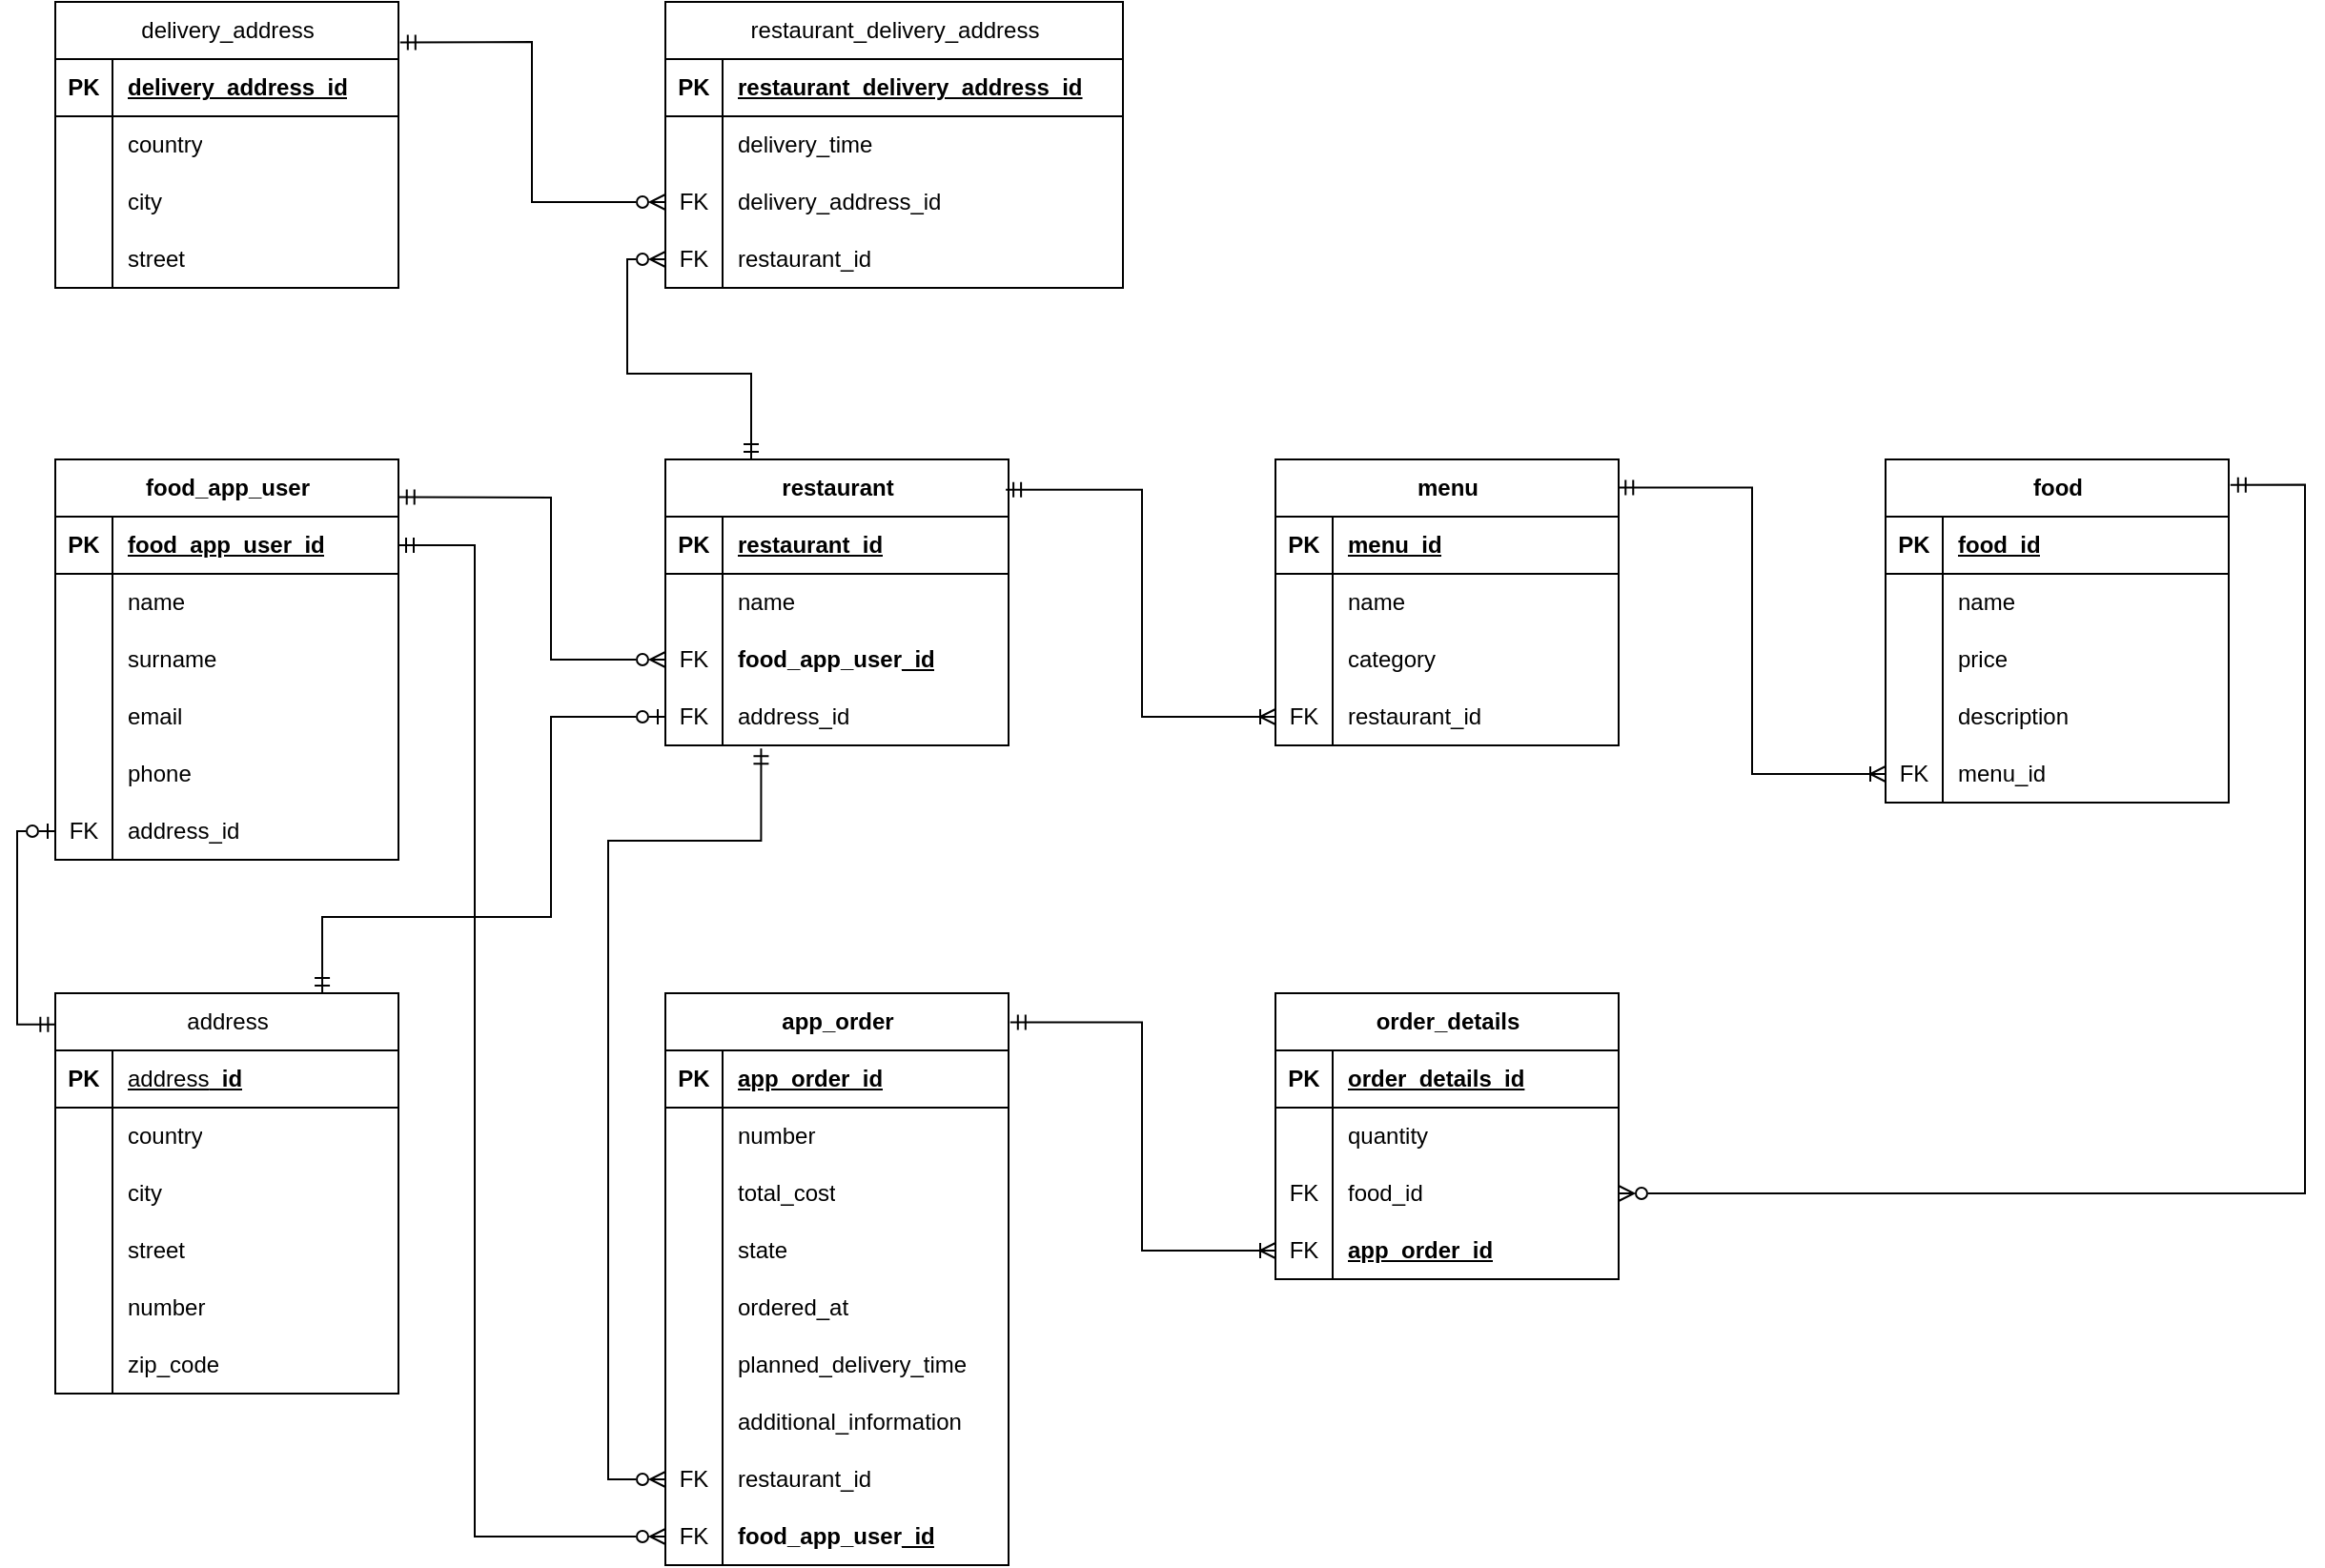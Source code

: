<mxfile version="20.5.3" type="embed"><diagram name="Strona-1" id="cUhm96u4QJWDjUV3HXAu"><mxGraphModel dx="1930" dy="1112" grid="0" gridSize="10" guides="1" tooltips="1" connect="1" arrows="1" fold="1" page="1" pageScale="1" pageWidth="827" pageHeight="1169" math="0" shadow="0"><root><mxCell id="0"/><mxCell id="1" parent="0"/><mxCell id="HDuJYAQ8AhFOivcZK8SN-19" value="food_app_user" style="shape=table;startSize=30;container=1;collapsible=1;childLayout=tableLayout;fixedRows=1;rowLines=0;fontStyle=1;align=center;resizeLast=1;html=1;" parent="1" vertex="1"><mxGeometry y="440" width="180" height="210" as="geometry"/></mxCell><mxCell id="HDuJYAQ8AhFOivcZK8SN-20" value="" style="shape=tableRow;horizontal=0;startSize=0;swimlaneHead=0;swimlaneBody=0;fillColor=none;collapsible=0;dropTarget=0;points=[[0,0.5],[1,0.5]];portConstraint=eastwest;top=0;left=0;right=0;bottom=1;" parent="HDuJYAQ8AhFOivcZK8SN-19" vertex="1"><mxGeometry y="30" width="180" height="30" as="geometry"/></mxCell><mxCell id="HDuJYAQ8AhFOivcZK8SN-21" value="PK" style="shape=partialRectangle;connectable=0;fillColor=none;top=0;left=0;bottom=0;right=0;fontStyle=1;overflow=hidden;whiteSpace=wrap;html=1;" parent="HDuJYAQ8AhFOivcZK8SN-20" vertex="1"><mxGeometry width="30" height="30" as="geometry"><mxRectangle width="30" height="30" as="alternateBounds"/></mxGeometry></mxCell><mxCell id="HDuJYAQ8AhFOivcZK8SN-22" value="&lt;span style=&quot;text-align: center;&quot;&gt;food_app_user&lt;/span&gt;_id" style="shape=partialRectangle;connectable=0;fillColor=none;top=0;left=0;bottom=0;right=0;align=left;spacingLeft=6;fontStyle=5;overflow=hidden;whiteSpace=wrap;html=1;" parent="HDuJYAQ8AhFOivcZK8SN-20" vertex="1"><mxGeometry x="30" width="150" height="30" as="geometry"><mxRectangle width="150" height="30" as="alternateBounds"/></mxGeometry></mxCell><mxCell id="HDuJYAQ8AhFOivcZK8SN-23" value="" style="shape=tableRow;horizontal=0;startSize=0;swimlaneHead=0;swimlaneBody=0;fillColor=none;collapsible=0;dropTarget=0;points=[[0,0.5],[1,0.5]];portConstraint=eastwest;top=0;left=0;right=0;bottom=0;" parent="HDuJYAQ8AhFOivcZK8SN-19" vertex="1"><mxGeometry y="60" width="180" height="30" as="geometry"/></mxCell><mxCell id="HDuJYAQ8AhFOivcZK8SN-24" value="" style="shape=partialRectangle;connectable=0;fillColor=none;top=0;left=0;bottom=0;right=0;editable=1;overflow=hidden;whiteSpace=wrap;html=1;" parent="HDuJYAQ8AhFOivcZK8SN-23" vertex="1"><mxGeometry width="30" height="30" as="geometry"><mxRectangle width="30" height="30" as="alternateBounds"/></mxGeometry></mxCell><mxCell id="HDuJYAQ8AhFOivcZK8SN-25" value="name" style="shape=partialRectangle;connectable=0;fillColor=none;top=0;left=0;bottom=0;right=0;align=left;spacingLeft=6;overflow=hidden;whiteSpace=wrap;html=1;" parent="HDuJYAQ8AhFOivcZK8SN-23" vertex="1"><mxGeometry x="30" width="150" height="30" as="geometry"><mxRectangle width="150" height="30" as="alternateBounds"/></mxGeometry></mxCell><mxCell id="HDuJYAQ8AhFOivcZK8SN-26" value="" style="shape=tableRow;horizontal=0;startSize=0;swimlaneHead=0;swimlaneBody=0;fillColor=none;collapsible=0;dropTarget=0;points=[[0,0.5],[1,0.5]];portConstraint=eastwest;top=0;left=0;right=0;bottom=0;" parent="HDuJYAQ8AhFOivcZK8SN-19" vertex="1"><mxGeometry y="90" width="180" height="30" as="geometry"/></mxCell><mxCell id="HDuJYAQ8AhFOivcZK8SN-27" value="" style="shape=partialRectangle;connectable=0;fillColor=none;top=0;left=0;bottom=0;right=0;editable=1;overflow=hidden;whiteSpace=wrap;html=1;" parent="HDuJYAQ8AhFOivcZK8SN-26" vertex="1"><mxGeometry width="30" height="30" as="geometry"><mxRectangle width="30" height="30" as="alternateBounds"/></mxGeometry></mxCell><mxCell id="HDuJYAQ8AhFOivcZK8SN-28" value="surname" style="shape=partialRectangle;connectable=0;fillColor=none;top=0;left=0;bottom=0;right=0;align=left;spacingLeft=6;overflow=hidden;whiteSpace=wrap;html=1;" parent="HDuJYAQ8AhFOivcZK8SN-26" vertex="1"><mxGeometry x="30" width="150" height="30" as="geometry"><mxRectangle width="150" height="30" as="alternateBounds"/></mxGeometry></mxCell><mxCell id="HDuJYAQ8AhFOivcZK8SN-29" value="" style="shape=tableRow;horizontal=0;startSize=0;swimlaneHead=0;swimlaneBody=0;fillColor=none;collapsible=0;dropTarget=0;points=[[0,0.5],[1,0.5]];portConstraint=eastwest;top=0;left=0;right=0;bottom=0;" parent="HDuJYAQ8AhFOivcZK8SN-19" vertex="1"><mxGeometry y="120" width="180" height="30" as="geometry"/></mxCell><mxCell id="HDuJYAQ8AhFOivcZK8SN-30" value="" style="shape=partialRectangle;connectable=0;fillColor=none;top=0;left=0;bottom=0;right=0;editable=1;overflow=hidden;whiteSpace=wrap;html=1;" parent="HDuJYAQ8AhFOivcZK8SN-29" vertex="1"><mxGeometry width="30" height="30" as="geometry"><mxRectangle width="30" height="30" as="alternateBounds"/></mxGeometry></mxCell><mxCell id="HDuJYAQ8AhFOivcZK8SN-31" value="email" style="shape=partialRectangle;connectable=0;fillColor=none;top=0;left=0;bottom=0;right=0;align=left;spacingLeft=6;overflow=hidden;whiteSpace=wrap;html=1;" parent="HDuJYAQ8AhFOivcZK8SN-29" vertex="1"><mxGeometry x="30" width="150" height="30" as="geometry"><mxRectangle width="150" height="30" as="alternateBounds"/></mxGeometry></mxCell><mxCell id="HDuJYAQ8AhFOivcZK8SN-34" value="" style="shape=tableRow;horizontal=0;startSize=0;swimlaneHead=0;swimlaneBody=0;fillColor=none;collapsible=0;dropTarget=0;points=[[0,0.5],[1,0.5]];portConstraint=eastwest;top=0;left=0;right=0;bottom=0;" parent="HDuJYAQ8AhFOivcZK8SN-19" vertex="1"><mxGeometry y="150" width="180" height="30" as="geometry"/></mxCell><mxCell id="HDuJYAQ8AhFOivcZK8SN-35" value="" style="shape=partialRectangle;connectable=0;fillColor=none;top=0;left=0;bottom=0;right=0;editable=1;overflow=hidden;whiteSpace=wrap;html=1;" parent="HDuJYAQ8AhFOivcZK8SN-34" vertex="1"><mxGeometry width="30" height="30" as="geometry"><mxRectangle width="30" height="30" as="alternateBounds"/></mxGeometry></mxCell><mxCell id="HDuJYAQ8AhFOivcZK8SN-36" value="phone" style="shape=partialRectangle;connectable=0;fillColor=none;top=0;left=0;bottom=0;right=0;align=left;spacingLeft=6;overflow=hidden;whiteSpace=wrap;html=1;" parent="HDuJYAQ8AhFOivcZK8SN-34" vertex="1"><mxGeometry x="30" width="150" height="30" as="geometry"><mxRectangle width="150" height="30" as="alternateBounds"/></mxGeometry></mxCell><mxCell id="18" value="" style="shape=tableRow;horizontal=0;startSize=0;swimlaneHead=0;swimlaneBody=0;fillColor=none;collapsible=0;dropTarget=0;points=[[0,0.5],[1,0.5]];portConstraint=eastwest;top=0;left=0;right=0;bottom=0;" parent="HDuJYAQ8AhFOivcZK8SN-19" vertex="1"><mxGeometry y="180" width="180" height="30" as="geometry"/></mxCell><mxCell id="19" value="FK" style="shape=partialRectangle;connectable=0;fillColor=none;top=0;left=0;bottom=0;right=0;editable=1;overflow=hidden;whiteSpace=wrap;html=1;" parent="18" vertex="1"><mxGeometry width="30" height="30" as="geometry"><mxRectangle width="30" height="30" as="alternateBounds"/></mxGeometry></mxCell><mxCell id="20" value="address_id" style="shape=partialRectangle;connectable=0;fillColor=none;top=0;left=0;bottom=0;right=0;align=left;spacingLeft=6;overflow=hidden;whiteSpace=wrap;html=1;" parent="18" vertex="1"><mxGeometry x="30" width="150" height="30" as="geometry"><mxRectangle width="150" height="30" as="alternateBounds"/></mxGeometry></mxCell><mxCell id="HDuJYAQ8AhFOivcZK8SN-40" value="restaurant" style="shape=table;startSize=30;container=1;collapsible=1;childLayout=tableLayout;fixedRows=1;rowLines=0;fontStyle=1;align=center;resizeLast=1;html=1;" parent="1" vertex="1"><mxGeometry x="320" y="440" width="180" height="150" as="geometry"/></mxCell><mxCell id="HDuJYAQ8AhFOivcZK8SN-41" value="" style="shape=tableRow;horizontal=0;startSize=0;swimlaneHead=0;swimlaneBody=0;fillColor=none;collapsible=0;dropTarget=0;points=[[0,0.5],[1,0.5]];portConstraint=eastwest;top=0;left=0;right=0;bottom=1;" parent="HDuJYAQ8AhFOivcZK8SN-40" vertex="1"><mxGeometry y="30" width="180" height="30" as="geometry"/></mxCell><mxCell id="HDuJYAQ8AhFOivcZK8SN-42" value="PK" style="shape=partialRectangle;connectable=0;fillColor=none;top=0;left=0;bottom=0;right=0;fontStyle=1;overflow=hidden;whiteSpace=wrap;html=1;" parent="HDuJYAQ8AhFOivcZK8SN-41" vertex="1"><mxGeometry width="30" height="30" as="geometry"><mxRectangle width="30" height="30" as="alternateBounds"/></mxGeometry></mxCell><mxCell id="HDuJYAQ8AhFOivcZK8SN-43" value="restaurant_id" style="shape=partialRectangle;connectable=0;fillColor=none;top=0;left=0;bottom=0;right=0;align=left;spacingLeft=6;fontStyle=5;overflow=hidden;whiteSpace=wrap;html=1;" parent="HDuJYAQ8AhFOivcZK8SN-41" vertex="1"><mxGeometry x="30" width="150" height="30" as="geometry"><mxRectangle width="150" height="30" as="alternateBounds"/></mxGeometry></mxCell><mxCell id="HDuJYAQ8AhFOivcZK8SN-44" value="" style="shape=tableRow;horizontal=0;startSize=0;swimlaneHead=0;swimlaneBody=0;fillColor=none;collapsible=0;dropTarget=0;points=[[0,0.5],[1,0.5]];portConstraint=eastwest;top=0;left=0;right=0;bottom=0;" parent="HDuJYAQ8AhFOivcZK8SN-40" vertex="1"><mxGeometry y="60" width="180" height="30" as="geometry"/></mxCell><mxCell id="HDuJYAQ8AhFOivcZK8SN-45" value="" style="shape=partialRectangle;connectable=0;fillColor=none;top=0;left=0;bottom=0;right=0;editable=1;overflow=hidden;whiteSpace=wrap;html=1;" parent="HDuJYAQ8AhFOivcZK8SN-44" vertex="1"><mxGeometry width="30" height="30" as="geometry"><mxRectangle width="30" height="30" as="alternateBounds"/></mxGeometry></mxCell><mxCell id="HDuJYAQ8AhFOivcZK8SN-46" value="name" style="shape=partialRectangle;connectable=0;fillColor=none;top=0;left=0;bottom=0;right=0;align=left;spacingLeft=6;overflow=hidden;whiteSpace=wrap;html=1;" parent="HDuJYAQ8AhFOivcZK8SN-44" vertex="1"><mxGeometry x="30" width="150" height="30" as="geometry"><mxRectangle width="150" height="30" as="alternateBounds"/></mxGeometry></mxCell><mxCell id="HDuJYAQ8AhFOivcZK8SN-50" value="" style="shape=tableRow;horizontal=0;startSize=0;swimlaneHead=0;swimlaneBody=0;fillColor=none;collapsible=0;dropTarget=0;points=[[0,0.5],[1,0.5]];portConstraint=eastwest;top=0;left=0;right=0;bottom=0;" parent="HDuJYAQ8AhFOivcZK8SN-40" vertex="1"><mxGeometry y="90" width="180" height="30" as="geometry"/></mxCell><mxCell id="HDuJYAQ8AhFOivcZK8SN-51" value="FK" style="shape=partialRectangle;connectable=0;fillColor=none;top=0;left=0;bottom=0;right=0;editable=1;overflow=hidden;whiteSpace=wrap;html=1;" parent="HDuJYAQ8AhFOivcZK8SN-50" vertex="1"><mxGeometry width="30" height="30" as="geometry"><mxRectangle width="30" height="30" as="alternateBounds"/></mxGeometry></mxCell><mxCell id="HDuJYAQ8AhFOivcZK8SN-52" value="&lt;span style=&quot;font-weight: 700; text-align: center;&quot;&gt;food_app_user&lt;/span&gt;&lt;span style=&quot;font-weight: 700; text-decoration-line: underline;&quot;&gt;_id&lt;/span&gt;" style="shape=partialRectangle;connectable=0;fillColor=none;top=0;left=0;bottom=0;right=0;align=left;spacingLeft=6;overflow=hidden;whiteSpace=wrap;html=1;" parent="HDuJYAQ8AhFOivcZK8SN-50" vertex="1"><mxGeometry x="30" width="150" height="30" as="geometry"><mxRectangle width="150" height="30" as="alternateBounds"/></mxGeometry></mxCell><mxCell id="HDuJYAQ8AhFOivcZK8SN-47" value="" style="shape=tableRow;horizontal=0;startSize=0;swimlaneHead=0;swimlaneBody=0;fillColor=none;collapsible=0;dropTarget=0;points=[[0,0.5],[1,0.5]];portConstraint=eastwest;top=0;left=0;right=0;bottom=0;" parent="HDuJYAQ8AhFOivcZK8SN-40" vertex="1"><mxGeometry y="120" width="180" height="30" as="geometry"/></mxCell><mxCell id="HDuJYAQ8AhFOivcZK8SN-48" value="FK" style="shape=partialRectangle;connectable=0;fillColor=none;top=0;left=0;bottom=0;right=0;editable=1;overflow=hidden;whiteSpace=wrap;html=1;" parent="HDuJYAQ8AhFOivcZK8SN-47" vertex="1"><mxGeometry width="30" height="30" as="geometry"><mxRectangle width="30" height="30" as="alternateBounds"/></mxGeometry></mxCell><mxCell id="HDuJYAQ8AhFOivcZK8SN-49" value="address_id" style="shape=partialRectangle;connectable=0;fillColor=none;top=0;left=0;bottom=0;right=0;align=left;spacingLeft=6;overflow=hidden;whiteSpace=wrap;html=1;" parent="HDuJYAQ8AhFOivcZK8SN-47" vertex="1"><mxGeometry x="30" width="150" height="30" as="geometry"><mxRectangle width="150" height="30" as="alternateBounds"/></mxGeometry></mxCell><mxCell id="HDuJYAQ8AhFOivcZK8SN-59" value="menu" style="shape=table;startSize=30;container=1;collapsible=1;childLayout=tableLayout;fixedRows=1;rowLines=0;fontStyle=1;align=center;resizeLast=1;html=1;" parent="1" vertex="1"><mxGeometry x="640" y="440" width="180" height="150" as="geometry"/></mxCell><mxCell id="HDuJYAQ8AhFOivcZK8SN-60" value="" style="shape=tableRow;horizontal=0;startSize=0;swimlaneHead=0;swimlaneBody=0;fillColor=none;collapsible=0;dropTarget=0;points=[[0,0.5],[1,0.5]];portConstraint=eastwest;top=0;left=0;right=0;bottom=1;" parent="HDuJYAQ8AhFOivcZK8SN-59" vertex="1"><mxGeometry y="30" width="180" height="30" as="geometry"/></mxCell><mxCell id="HDuJYAQ8AhFOivcZK8SN-61" value="PK" style="shape=partialRectangle;connectable=0;fillColor=none;top=0;left=0;bottom=0;right=0;fontStyle=1;overflow=hidden;whiteSpace=wrap;html=1;" parent="HDuJYAQ8AhFOivcZK8SN-60" vertex="1"><mxGeometry width="30" height="30" as="geometry"><mxRectangle width="30" height="30" as="alternateBounds"/></mxGeometry></mxCell><mxCell id="HDuJYAQ8AhFOivcZK8SN-62" value="menu_id" style="shape=partialRectangle;connectable=0;fillColor=none;top=0;left=0;bottom=0;right=0;align=left;spacingLeft=6;fontStyle=5;overflow=hidden;whiteSpace=wrap;html=1;" parent="HDuJYAQ8AhFOivcZK8SN-60" vertex="1"><mxGeometry x="30" width="150" height="30" as="geometry"><mxRectangle width="150" height="30" as="alternateBounds"/></mxGeometry></mxCell><mxCell id="HDuJYAQ8AhFOivcZK8SN-63" value="" style="shape=tableRow;horizontal=0;startSize=0;swimlaneHead=0;swimlaneBody=0;fillColor=none;collapsible=0;dropTarget=0;points=[[0,0.5],[1,0.5]];portConstraint=eastwest;top=0;left=0;right=0;bottom=0;" parent="HDuJYAQ8AhFOivcZK8SN-59" vertex="1"><mxGeometry y="60" width="180" height="30" as="geometry"/></mxCell><mxCell id="HDuJYAQ8AhFOivcZK8SN-64" value="" style="shape=partialRectangle;connectable=0;fillColor=none;top=0;left=0;bottom=0;right=0;editable=1;overflow=hidden;whiteSpace=wrap;html=1;" parent="HDuJYAQ8AhFOivcZK8SN-63" vertex="1"><mxGeometry width="30" height="30" as="geometry"><mxRectangle width="30" height="30" as="alternateBounds"/></mxGeometry></mxCell><mxCell id="HDuJYAQ8AhFOivcZK8SN-65" value="name" style="shape=partialRectangle;connectable=0;fillColor=none;top=0;left=0;bottom=0;right=0;align=left;spacingLeft=6;overflow=hidden;whiteSpace=wrap;html=1;" parent="HDuJYAQ8AhFOivcZK8SN-63" vertex="1"><mxGeometry x="30" width="150" height="30" as="geometry"><mxRectangle width="150" height="30" as="alternateBounds"/></mxGeometry></mxCell><mxCell id="HDuJYAQ8AhFOivcZK8SN-101" value="" style="shape=tableRow;horizontal=0;startSize=0;swimlaneHead=0;swimlaneBody=0;fillColor=none;collapsible=0;dropTarget=0;points=[[0,0.5],[1,0.5]];portConstraint=eastwest;top=0;left=0;right=0;bottom=0;" parent="HDuJYAQ8AhFOivcZK8SN-59" vertex="1"><mxGeometry y="90" width="180" height="30" as="geometry"/></mxCell><mxCell id="HDuJYAQ8AhFOivcZK8SN-102" value="" style="shape=partialRectangle;connectable=0;fillColor=none;top=0;left=0;bottom=0;right=0;editable=1;overflow=hidden;whiteSpace=wrap;html=1;" parent="HDuJYAQ8AhFOivcZK8SN-101" vertex="1"><mxGeometry width="30" height="30" as="geometry"><mxRectangle width="30" height="30" as="alternateBounds"/></mxGeometry></mxCell><mxCell id="HDuJYAQ8AhFOivcZK8SN-103" value="category" style="shape=partialRectangle;connectable=0;fillColor=none;top=0;left=0;bottom=0;right=0;align=left;spacingLeft=6;overflow=hidden;whiteSpace=wrap;html=1;" parent="HDuJYAQ8AhFOivcZK8SN-101" vertex="1"><mxGeometry x="30" width="150" height="30" as="geometry"><mxRectangle width="150" height="30" as="alternateBounds"/></mxGeometry></mxCell><mxCell id="HDuJYAQ8AhFOivcZK8SN-69" value="" style="shape=tableRow;horizontal=0;startSize=0;swimlaneHead=0;swimlaneBody=0;fillColor=none;collapsible=0;dropTarget=0;points=[[0,0.5],[1,0.5]];portConstraint=eastwest;top=0;left=0;right=0;bottom=0;" parent="HDuJYAQ8AhFOivcZK8SN-59" vertex="1"><mxGeometry y="120" width="180" height="30" as="geometry"/></mxCell><mxCell id="HDuJYAQ8AhFOivcZK8SN-70" value="FK" style="shape=partialRectangle;connectable=0;fillColor=none;top=0;left=0;bottom=0;right=0;editable=1;overflow=hidden;whiteSpace=wrap;html=1;" parent="HDuJYAQ8AhFOivcZK8SN-69" vertex="1"><mxGeometry width="30" height="30" as="geometry"><mxRectangle width="30" height="30" as="alternateBounds"/></mxGeometry></mxCell><mxCell id="HDuJYAQ8AhFOivcZK8SN-71" value="restaurant_id" style="shape=partialRectangle;connectable=0;fillColor=none;top=0;left=0;bottom=0;right=0;align=left;spacingLeft=6;overflow=hidden;whiteSpace=wrap;html=1;" parent="HDuJYAQ8AhFOivcZK8SN-69" vertex="1"><mxGeometry x="30" width="150" height="30" as="geometry"><mxRectangle width="150" height="30" as="alternateBounds"/></mxGeometry></mxCell><mxCell id="HDuJYAQ8AhFOivcZK8SN-75" value="food" style="shape=table;startSize=30;container=1;collapsible=1;childLayout=tableLayout;fixedRows=1;rowLines=0;fontStyle=1;align=center;resizeLast=1;html=1;" parent="1" vertex="1"><mxGeometry x="960" y="440" width="180" height="180" as="geometry"><mxRectangle x="960" y="440" width="70" height="30" as="alternateBounds"/></mxGeometry></mxCell><mxCell id="HDuJYAQ8AhFOivcZK8SN-76" value="" style="shape=tableRow;horizontal=0;startSize=0;swimlaneHead=0;swimlaneBody=0;fillColor=none;collapsible=0;dropTarget=0;points=[[0,0.5],[1,0.5]];portConstraint=eastwest;top=0;left=0;right=0;bottom=1;" parent="HDuJYAQ8AhFOivcZK8SN-75" vertex="1"><mxGeometry y="30" width="180" height="30" as="geometry"/></mxCell><mxCell id="HDuJYAQ8AhFOivcZK8SN-77" value="PK" style="shape=partialRectangle;connectable=0;fillColor=none;top=0;left=0;bottom=0;right=0;fontStyle=1;overflow=hidden;whiteSpace=wrap;html=1;" parent="HDuJYAQ8AhFOivcZK8SN-76" vertex="1"><mxGeometry width="30" height="30" as="geometry"><mxRectangle width="30" height="30" as="alternateBounds"/></mxGeometry></mxCell><mxCell id="HDuJYAQ8AhFOivcZK8SN-78" value="food_id" style="shape=partialRectangle;connectable=0;fillColor=none;top=0;left=0;bottom=0;right=0;align=left;spacingLeft=6;fontStyle=5;overflow=hidden;whiteSpace=wrap;html=1;" parent="HDuJYAQ8AhFOivcZK8SN-76" vertex="1"><mxGeometry x="30" width="150" height="30" as="geometry"><mxRectangle width="150" height="30" as="alternateBounds"/></mxGeometry></mxCell><mxCell id="HDuJYAQ8AhFOivcZK8SN-79" value="" style="shape=tableRow;horizontal=0;startSize=0;swimlaneHead=0;swimlaneBody=0;fillColor=none;collapsible=0;dropTarget=0;points=[[0,0.5],[1,0.5]];portConstraint=eastwest;top=0;left=0;right=0;bottom=0;" parent="HDuJYAQ8AhFOivcZK8SN-75" vertex="1"><mxGeometry y="60" width="180" height="30" as="geometry"/></mxCell><mxCell id="HDuJYAQ8AhFOivcZK8SN-80" value="" style="shape=partialRectangle;connectable=0;fillColor=none;top=0;left=0;bottom=0;right=0;editable=1;overflow=hidden;whiteSpace=wrap;html=1;" parent="HDuJYAQ8AhFOivcZK8SN-79" vertex="1"><mxGeometry width="30" height="30" as="geometry"><mxRectangle width="30" height="30" as="alternateBounds"/></mxGeometry></mxCell><mxCell id="HDuJYAQ8AhFOivcZK8SN-81" value="name" style="shape=partialRectangle;connectable=0;fillColor=none;top=0;left=0;bottom=0;right=0;align=left;spacingLeft=6;overflow=hidden;whiteSpace=wrap;html=1;" parent="HDuJYAQ8AhFOivcZK8SN-79" vertex="1"><mxGeometry x="30" width="150" height="30" as="geometry"><mxRectangle width="150" height="30" as="alternateBounds"/></mxGeometry></mxCell><mxCell id="HDuJYAQ8AhFOivcZK8SN-82" value="" style="shape=tableRow;horizontal=0;startSize=0;swimlaneHead=0;swimlaneBody=0;fillColor=none;collapsible=0;dropTarget=0;points=[[0,0.5],[1,0.5]];portConstraint=eastwest;top=0;left=0;right=0;bottom=0;" parent="HDuJYAQ8AhFOivcZK8SN-75" vertex="1"><mxGeometry y="90" width="180" height="30" as="geometry"/></mxCell><mxCell id="HDuJYAQ8AhFOivcZK8SN-83" value="" style="shape=partialRectangle;connectable=0;fillColor=none;top=0;left=0;bottom=0;right=0;editable=1;overflow=hidden;whiteSpace=wrap;html=1;" parent="HDuJYAQ8AhFOivcZK8SN-82" vertex="1"><mxGeometry width="30" height="30" as="geometry"><mxRectangle width="30" height="30" as="alternateBounds"/></mxGeometry></mxCell><mxCell id="HDuJYAQ8AhFOivcZK8SN-84" value="price" style="shape=partialRectangle;connectable=0;fillColor=none;top=0;left=0;bottom=0;right=0;align=left;spacingLeft=6;overflow=hidden;whiteSpace=wrap;html=1;" parent="HDuJYAQ8AhFOivcZK8SN-82" vertex="1"><mxGeometry x="30" width="150" height="30" as="geometry"><mxRectangle width="150" height="30" as="alternateBounds"/></mxGeometry></mxCell><mxCell id="HDuJYAQ8AhFOivcZK8SN-104" value="" style="shape=tableRow;horizontal=0;startSize=0;swimlaneHead=0;swimlaneBody=0;fillColor=none;collapsible=0;dropTarget=0;points=[[0,0.5],[1,0.5]];portConstraint=eastwest;top=0;left=0;right=0;bottom=0;" parent="HDuJYAQ8AhFOivcZK8SN-75" vertex="1"><mxGeometry y="120" width="180" height="30" as="geometry"/></mxCell><mxCell id="HDuJYAQ8AhFOivcZK8SN-105" value="" style="shape=partialRectangle;connectable=0;fillColor=none;top=0;left=0;bottom=0;right=0;editable=1;overflow=hidden;whiteSpace=wrap;html=1;" parent="HDuJYAQ8AhFOivcZK8SN-104" vertex="1"><mxGeometry width="30" height="30" as="geometry"><mxRectangle width="30" height="30" as="alternateBounds"/></mxGeometry></mxCell><mxCell id="HDuJYAQ8AhFOivcZK8SN-106" value="description" style="shape=partialRectangle;connectable=0;fillColor=none;top=0;left=0;bottom=0;right=0;align=left;spacingLeft=6;overflow=hidden;whiteSpace=wrap;html=1;" parent="HDuJYAQ8AhFOivcZK8SN-104" vertex="1"><mxGeometry x="30" width="150" height="30" as="geometry"><mxRectangle width="150" height="30" as="alternateBounds"/></mxGeometry></mxCell><mxCell id="HDuJYAQ8AhFOivcZK8SN-85" value="" style="shape=tableRow;horizontal=0;startSize=0;swimlaneHead=0;swimlaneBody=0;fillColor=none;collapsible=0;dropTarget=0;points=[[0,0.5],[1,0.5]];portConstraint=eastwest;top=0;left=0;right=0;bottom=0;" parent="HDuJYAQ8AhFOivcZK8SN-75" vertex="1"><mxGeometry y="150" width="180" height="30" as="geometry"/></mxCell><mxCell id="HDuJYAQ8AhFOivcZK8SN-86" value="FK" style="shape=partialRectangle;connectable=0;fillColor=none;top=0;left=0;bottom=0;right=0;editable=1;overflow=hidden;whiteSpace=wrap;html=1;" parent="HDuJYAQ8AhFOivcZK8SN-85" vertex="1"><mxGeometry width="30" height="30" as="geometry"><mxRectangle width="30" height="30" as="alternateBounds"/></mxGeometry></mxCell><mxCell id="HDuJYAQ8AhFOivcZK8SN-87" value="menu_id" style="shape=partialRectangle;connectable=0;fillColor=none;top=0;left=0;bottom=0;right=0;align=left;spacingLeft=6;overflow=hidden;whiteSpace=wrap;html=1;" parent="HDuJYAQ8AhFOivcZK8SN-85" vertex="1"><mxGeometry x="30" width="150" height="30" as="geometry"><mxRectangle width="150" height="30" as="alternateBounds"/></mxGeometry></mxCell><mxCell id="2" value="&lt;span style=&quot;font-weight: 400; text-align: left;&quot;&gt;address&lt;/span&gt;" style="shape=table;startSize=30;container=1;collapsible=1;childLayout=tableLayout;fixedRows=1;rowLines=0;fontStyle=1;align=center;resizeLast=1;html=1;" parent="1" vertex="1"><mxGeometry y="720" width="180" height="210" as="geometry"/></mxCell><mxCell id="3" value="" style="shape=tableRow;horizontal=0;startSize=0;swimlaneHead=0;swimlaneBody=0;fillColor=none;collapsible=0;dropTarget=0;points=[[0,0.5],[1,0.5]];portConstraint=eastwest;top=0;left=0;right=0;bottom=1;" parent="2" vertex="1"><mxGeometry y="30" width="180" height="30" as="geometry"/></mxCell><mxCell id="4" value="PK" style="shape=partialRectangle;connectable=0;fillColor=none;top=0;left=0;bottom=0;right=0;fontStyle=1;overflow=hidden;whiteSpace=wrap;html=1;" parent="3" vertex="1"><mxGeometry width="30" height="30" as="geometry"><mxRectangle width="30" height="30" as="alternateBounds"/></mxGeometry></mxCell><mxCell id="5" value="&lt;span style=&quot;font-weight: 400;&quot;&gt;address&lt;/span&gt;_id" style="shape=partialRectangle;connectable=0;fillColor=none;top=0;left=0;bottom=0;right=0;align=left;spacingLeft=6;fontStyle=5;overflow=hidden;whiteSpace=wrap;html=1;" parent="3" vertex="1"><mxGeometry x="30" width="150" height="30" as="geometry"><mxRectangle width="150" height="30" as="alternateBounds"/></mxGeometry></mxCell><mxCell id="6" value="" style="shape=tableRow;horizontal=0;startSize=0;swimlaneHead=0;swimlaneBody=0;fillColor=none;collapsible=0;dropTarget=0;points=[[0,0.5],[1,0.5]];portConstraint=eastwest;top=0;left=0;right=0;bottom=0;" parent="2" vertex="1"><mxGeometry y="60" width="180" height="30" as="geometry"/></mxCell><mxCell id="7" value="" style="shape=partialRectangle;connectable=0;fillColor=none;top=0;left=0;bottom=0;right=0;editable=1;overflow=hidden;whiteSpace=wrap;html=1;" parent="6" vertex="1"><mxGeometry width="30" height="30" as="geometry"><mxRectangle width="30" height="30" as="alternateBounds"/></mxGeometry></mxCell><mxCell id="8" value="country" style="shape=partialRectangle;connectable=0;fillColor=none;top=0;left=0;bottom=0;right=0;align=left;spacingLeft=6;overflow=hidden;whiteSpace=wrap;html=1;" parent="6" vertex="1"><mxGeometry x="30" width="150" height="30" as="geometry"><mxRectangle width="150" height="30" as="alternateBounds"/></mxGeometry></mxCell><mxCell id="9" value="" style="shape=tableRow;horizontal=0;startSize=0;swimlaneHead=0;swimlaneBody=0;fillColor=none;collapsible=0;dropTarget=0;points=[[0,0.5],[1,0.5]];portConstraint=eastwest;top=0;left=0;right=0;bottom=0;" parent="2" vertex="1"><mxGeometry y="90" width="180" height="30" as="geometry"/></mxCell><mxCell id="10" value="" style="shape=partialRectangle;connectable=0;fillColor=none;top=0;left=0;bottom=0;right=0;editable=1;overflow=hidden;whiteSpace=wrap;html=1;" parent="9" vertex="1"><mxGeometry width="30" height="30" as="geometry"><mxRectangle width="30" height="30" as="alternateBounds"/></mxGeometry></mxCell><mxCell id="11" value="city" style="shape=partialRectangle;connectable=0;fillColor=none;top=0;left=0;bottom=0;right=0;align=left;spacingLeft=6;overflow=hidden;whiteSpace=wrap;html=1;" parent="9" vertex="1"><mxGeometry x="30" width="150" height="30" as="geometry"><mxRectangle width="150" height="30" as="alternateBounds"/></mxGeometry></mxCell><mxCell id="rIlLixfTJWHKFsN5X4Nz-59" value="" style="shape=tableRow;horizontal=0;startSize=0;swimlaneHead=0;swimlaneBody=0;fillColor=none;collapsible=0;dropTarget=0;points=[[0,0.5],[1,0.5]];portConstraint=eastwest;top=0;left=0;right=0;bottom=0;" parent="2" vertex="1"><mxGeometry y="120" width="180" height="30" as="geometry"/></mxCell><mxCell id="rIlLixfTJWHKFsN5X4Nz-60" value="" style="shape=partialRectangle;connectable=0;fillColor=none;top=0;left=0;bottom=0;right=0;editable=1;overflow=hidden;whiteSpace=wrap;html=1;" parent="rIlLixfTJWHKFsN5X4Nz-59" vertex="1"><mxGeometry width="30" height="30" as="geometry"><mxRectangle width="30" height="30" as="alternateBounds"/></mxGeometry></mxCell><mxCell id="rIlLixfTJWHKFsN5X4Nz-61" value="street" style="shape=partialRectangle;connectable=0;fillColor=none;top=0;left=0;bottom=0;right=0;align=left;spacingLeft=6;overflow=hidden;whiteSpace=wrap;html=1;" parent="rIlLixfTJWHKFsN5X4Nz-59" vertex="1"><mxGeometry x="30" width="150" height="30" as="geometry"><mxRectangle width="150" height="30" as="alternateBounds"/></mxGeometry></mxCell><mxCell id="12" value="" style="shape=tableRow;horizontal=0;startSize=0;swimlaneHead=0;swimlaneBody=0;fillColor=none;collapsible=0;dropTarget=0;points=[[0,0.5],[1,0.5]];portConstraint=eastwest;top=0;left=0;right=0;bottom=0;" parent="2" vertex="1"><mxGeometry y="150" width="180" height="30" as="geometry"/></mxCell><mxCell id="13" value="" style="shape=partialRectangle;connectable=0;fillColor=none;top=0;left=0;bottom=0;right=0;editable=1;overflow=hidden;whiteSpace=wrap;html=1;" parent="12" vertex="1"><mxGeometry width="30" height="30" as="geometry"><mxRectangle width="30" height="30" as="alternateBounds"/></mxGeometry></mxCell><mxCell id="14" value="number" style="shape=partialRectangle;connectable=0;fillColor=none;top=0;left=0;bottom=0;right=0;align=left;spacingLeft=6;overflow=hidden;whiteSpace=wrap;html=1;" parent="12" vertex="1"><mxGeometry x="30" width="150" height="30" as="geometry"><mxRectangle width="150" height="30" as="alternateBounds"/></mxGeometry></mxCell><mxCell id="15" value="" style="shape=tableRow;horizontal=0;startSize=0;swimlaneHead=0;swimlaneBody=0;fillColor=none;collapsible=0;dropTarget=0;points=[[0,0.5],[1,0.5]];portConstraint=eastwest;top=0;left=0;right=0;bottom=0;" parent="2" vertex="1"><mxGeometry y="180" width="180" height="30" as="geometry"/></mxCell><mxCell id="16" value="" style="shape=partialRectangle;connectable=0;fillColor=none;top=0;left=0;bottom=0;right=0;editable=1;overflow=hidden;whiteSpace=wrap;html=1;" parent="15" vertex="1"><mxGeometry width="30" height="30" as="geometry"><mxRectangle width="30" height="30" as="alternateBounds"/></mxGeometry></mxCell><mxCell id="17" value="zip_code" style="shape=partialRectangle;connectable=0;fillColor=none;top=0;left=0;bottom=0;right=0;align=left;spacingLeft=6;overflow=hidden;whiteSpace=wrap;html=1;" parent="15" vertex="1"><mxGeometry x="30" width="150" height="30" as="geometry"><mxRectangle width="150" height="30" as="alternateBounds"/></mxGeometry></mxCell><mxCell id="rIlLixfTJWHKFsN5X4Nz-21" value="&lt;span style=&quot;font-weight: 400; text-align: left;&quot;&gt;delivery_address&lt;/span&gt;" style="shape=table;startSize=30;container=1;collapsible=1;childLayout=tableLayout;fixedRows=1;rowLines=0;fontStyle=1;align=center;resizeLast=1;html=1;" parent="1" vertex="1"><mxGeometry y="200" width="180" height="150" as="geometry"/></mxCell><mxCell id="rIlLixfTJWHKFsN5X4Nz-22" value="" style="shape=tableRow;horizontal=0;startSize=0;swimlaneHead=0;swimlaneBody=0;fillColor=none;collapsible=0;dropTarget=0;points=[[0,0.5],[1,0.5]];portConstraint=eastwest;top=0;left=0;right=0;bottom=1;" parent="rIlLixfTJWHKFsN5X4Nz-21" vertex="1"><mxGeometry y="30" width="180" height="30" as="geometry"/></mxCell><mxCell id="rIlLixfTJWHKFsN5X4Nz-23" value="PK" style="shape=partialRectangle;connectable=0;fillColor=none;top=0;left=0;bottom=0;right=0;fontStyle=1;overflow=hidden;whiteSpace=wrap;html=1;" parent="rIlLixfTJWHKFsN5X4Nz-22" vertex="1"><mxGeometry width="30" height="30" as="geometry"><mxRectangle width="30" height="30" as="alternateBounds"/></mxGeometry></mxCell><mxCell id="rIlLixfTJWHKFsN5X4Nz-24" value="delivery_address_id" style="shape=partialRectangle;connectable=0;fillColor=none;top=0;left=0;bottom=0;right=0;align=left;spacingLeft=6;fontStyle=5;overflow=hidden;whiteSpace=wrap;html=1;" parent="rIlLixfTJWHKFsN5X4Nz-22" vertex="1"><mxGeometry x="30" width="150" height="30" as="geometry"><mxRectangle width="150" height="30" as="alternateBounds"/></mxGeometry></mxCell><mxCell id="24" value="" style="shape=tableRow;horizontal=0;startSize=0;swimlaneHead=0;swimlaneBody=0;fillColor=none;collapsible=0;dropTarget=0;points=[[0,0.5],[1,0.5]];portConstraint=eastwest;top=0;left=0;right=0;bottom=0;" parent="rIlLixfTJWHKFsN5X4Nz-21" vertex="1"><mxGeometry y="60" width="180" height="30" as="geometry"/></mxCell><mxCell id="25" value="" style="shape=partialRectangle;connectable=0;fillColor=none;top=0;left=0;bottom=0;right=0;editable=1;overflow=hidden;whiteSpace=wrap;html=1;" parent="24" vertex="1"><mxGeometry width="30" height="30" as="geometry"><mxRectangle width="30" height="30" as="alternateBounds"/></mxGeometry></mxCell><mxCell id="26" value="country" style="shape=partialRectangle;connectable=0;fillColor=none;top=0;left=0;bottom=0;right=0;align=left;spacingLeft=6;overflow=hidden;whiteSpace=wrap;html=1;" parent="24" vertex="1"><mxGeometry x="30" width="150" height="30" as="geometry"><mxRectangle width="150" height="30" as="alternateBounds"/></mxGeometry></mxCell><mxCell id="rIlLixfTJWHKFsN5X4Nz-28" value="" style="shape=tableRow;horizontal=0;startSize=0;swimlaneHead=0;swimlaneBody=0;fillColor=none;collapsible=0;dropTarget=0;points=[[0,0.5],[1,0.5]];portConstraint=eastwest;top=0;left=0;right=0;bottom=0;" parent="rIlLixfTJWHKFsN5X4Nz-21" vertex="1"><mxGeometry y="90" width="180" height="30" as="geometry"/></mxCell><mxCell id="rIlLixfTJWHKFsN5X4Nz-29" value="" style="shape=partialRectangle;connectable=0;fillColor=none;top=0;left=0;bottom=0;right=0;editable=1;overflow=hidden;whiteSpace=wrap;html=1;" parent="rIlLixfTJWHKFsN5X4Nz-28" vertex="1"><mxGeometry width="30" height="30" as="geometry"><mxRectangle width="30" height="30" as="alternateBounds"/></mxGeometry></mxCell><mxCell id="rIlLixfTJWHKFsN5X4Nz-30" value="city" style="shape=partialRectangle;connectable=0;fillColor=none;top=0;left=0;bottom=0;right=0;align=left;spacingLeft=6;overflow=hidden;whiteSpace=wrap;html=1;" parent="rIlLixfTJWHKFsN5X4Nz-28" vertex="1"><mxGeometry x="30" width="150" height="30" as="geometry"><mxRectangle width="150" height="30" as="alternateBounds"/></mxGeometry></mxCell><mxCell id="rIlLixfTJWHKFsN5X4Nz-34" value="" style="shape=tableRow;horizontal=0;startSize=0;swimlaneHead=0;swimlaneBody=0;fillColor=none;collapsible=0;dropTarget=0;points=[[0,0.5],[1,0.5]];portConstraint=eastwest;top=0;left=0;right=0;bottom=0;" parent="rIlLixfTJWHKFsN5X4Nz-21" vertex="1"><mxGeometry y="120" width="180" height="30" as="geometry"/></mxCell><mxCell id="rIlLixfTJWHKFsN5X4Nz-35" value="" style="shape=partialRectangle;connectable=0;fillColor=none;top=0;left=0;bottom=0;right=0;editable=1;overflow=hidden;whiteSpace=wrap;html=1;" parent="rIlLixfTJWHKFsN5X4Nz-34" vertex="1"><mxGeometry width="30" height="30" as="geometry"><mxRectangle width="30" height="30" as="alternateBounds"/></mxGeometry></mxCell><mxCell id="rIlLixfTJWHKFsN5X4Nz-36" value="street" style="shape=partialRectangle;connectable=0;fillColor=none;top=0;left=0;bottom=0;right=0;align=left;spacingLeft=6;overflow=hidden;whiteSpace=wrap;html=1;" parent="rIlLixfTJWHKFsN5X4Nz-34" vertex="1"><mxGeometry x="30" width="150" height="30" as="geometry"><mxRectangle width="150" height="30" as="alternateBounds"/></mxGeometry></mxCell><mxCell id="rIlLixfTJWHKFsN5X4Nz-40" value="&lt;span style=&quot;font-weight: 400; text-align: left;&quot;&gt;restaurant_delivery_address&lt;/span&gt;" style="shape=table;startSize=30;container=1;collapsible=1;childLayout=tableLayout;fixedRows=1;rowLines=0;fontStyle=1;align=center;resizeLast=1;html=1;" parent="1" vertex="1"><mxGeometry x="320" y="200" width="240" height="150" as="geometry"/></mxCell><mxCell id="rIlLixfTJWHKFsN5X4Nz-41" value="" style="shape=tableRow;horizontal=0;startSize=0;swimlaneHead=0;swimlaneBody=0;fillColor=none;collapsible=0;dropTarget=0;points=[[0,0.5],[1,0.5]];portConstraint=eastwest;top=0;left=0;right=0;bottom=1;" parent="rIlLixfTJWHKFsN5X4Nz-40" vertex="1"><mxGeometry y="30" width="240" height="30" as="geometry"/></mxCell><mxCell id="rIlLixfTJWHKFsN5X4Nz-42" value="PK" style="shape=partialRectangle;connectable=0;fillColor=none;top=0;left=0;bottom=0;right=0;fontStyle=1;overflow=hidden;whiteSpace=wrap;html=1;" parent="rIlLixfTJWHKFsN5X4Nz-41" vertex="1"><mxGeometry width="30" height="30" as="geometry"><mxRectangle width="30" height="30" as="alternateBounds"/></mxGeometry></mxCell><mxCell id="rIlLixfTJWHKFsN5X4Nz-43" value="restaurant_delivery_address_id" style="shape=partialRectangle;connectable=0;fillColor=none;top=0;left=0;bottom=0;right=0;align=left;spacingLeft=6;fontStyle=5;overflow=hidden;whiteSpace=wrap;html=1;" parent="rIlLixfTJWHKFsN5X4Nz-41" vertex="1"><mxGeometry x="30" width="210" height="30" as="geometry"><mxRectangle width="210" height="30" as="alternateBounds"/></mxGeometry></mxCell><mxCell id="rIlLixfTJWHKFsN5X4Nz-44" value="" style="shape=tableRow;horizontal=0;startSize=0;swimlaneHead=0;swimlaneBody=0;fillColor=none;collapsible=0;dropTarget=0;points=[[0,0.5],[1,0.5]];portConstraint=eastwest;top=0;left=0;right=0;bottom=0;" parent="rIlLixfTJWHKFsN5X4Nz-40" vertex="1"><mxGeometry y="60" width="240" height="30" as="geometry"/></mxCell><mxCell id="rIlLixfTJWHKFsN5X4Nz-45" value="" style="shape=partialRectangle;connectable=0;fillColor=none;top=0;left=0;bottom=0;right=0;editable=1;overflow=hidden;whiteSpace=wrap;html=1;" parent="rIlLixfTJWHKFsN5X4Nz-44" vertex="1"><mxGeometry width="30" height="30" as="geometry"><mxRectangle width="30" height="30" as="alternateBounds"/></mxGeometry></mxCell><mxCell id="rIlLixfTJWHKFsN5X4Nz-46" value="delivery_time" style="shape=partialRectangle;connectable=0;fillColor=none;top=0;left=0;bottom=0;right=0;align=left;spacingLeft=6;overflow=hidden;whiteSpace=wrap;html=1;" parent="rIlLixfTJWHKFsN5X4Nz-44" vertex="1"><mxGeometry x="30" width="210" height="30" as="geometry"><mxRectangle width="210" height="30" as="alternateBounds"/></mxGeometry></mxCell><mxCell id="rIlLixfTJWHKFsN5X4Nz-47" value="" style="shape=tableRow;horizontal=0;startSize=0;swimlaneHead=0;swimlaneBody=0;fillColor=none;collapsible=0;dropTarget=0;points=[[0,0.5],[1,0.5]];portConstraint=eastwest;top=0;left=0;right=0;bottom=0;" parent="rIlLixfTJWHKFsN5X4Nz-40" vertex="1"><mxGeometry y="90" width="240" height="30" as="geometry"/></mxCell><mxCell id="rIlLixfTJWHKFsN5X4Nz-48" value="FK" style="shape=partialRectangle;connectable=0;fillColor=none;top=0;left=0;bottom=0;right=0;editable=1;overflow=hidden;whiteSpace=wrap;html=1;" parent="rIlLixfTJWHKFsN5X4Nz-47" vertex="1"><mxGeometry width="30" height="30" as="geometry"><mxRectangle width="30" height="30" as="alternateBounds"/></mxGeometry></mxCell><mxCell id="rIlLixfTJWHKFsN5X4Nz-49" value="delivery_address_id" style="shape=partialRectangle;connectable=0;fillColor=none;top=0;left=0;bottom=0;right=0;align=left;spacingLeft=6;overflow=hidden;whiteSpace=wrap;html=1;" parent="rIlLixfTJWHKFsN5X4Nz-47" vertex="1"><mxGeometry x="30" width="210" height="30" as="geometry"><mxRectangle width="210" height="30" as="alternateBounds"/></mxGeometry></mxCell><mxCell id="rIlLixfTJWHKFsN5X4Nz-125" value="" style="shape=tableRow;horizontal=0;startSize=0;swimlaneHead=0;swimlaneBody=0;fillColor=none;collapsible=0;dropTarget=0;points=[[0,0.5],[1,0.5]];portConstraint=eastwest;top=0;left=0;right=0;bottom=0;" parent="rIlLixfTJWHKFsN5X4Nz-40" vertex="1"><mxGeometry y="120" width="240" height="30" as="geometry"/></mxCell><mxCell id="rIlLixfTJWHKFsN5X4Nz-126" value="FK" style="shape=partialRectangle;connectable=0;fillColor=none;top=0;left=0;bottom=0;right=0;editable=1;overflow=hidden;whiteSpace=wrap;html=1;" parent="rIlLixfTJWHKFsN5X4Nz-125" vertex="1"><mxGeometry width="30" height="30" as="geometry"><mxRectangle width="30" height="30" as="alternateBounds"/></mxGeometry></mxCell><mxCell id="rIlLixfTJWHKFsN5X4Nz-127" value="restaurant_id" style="shape=partialRectangle;connectable=0;fillColor=none;top=0;left=0;bottom=0;right=0;align=left;spacingLeft=6;overflow=hidden;whiteSpace=wrap;html=1;" parent="rIlLixfTJWHKFsN5X4Nz-125" vertex="1"><mxGeometry x="30" width="210" height="30" as="geometry"><mxRectangle width="210" height="30" as="alternateBounds"/></mxGeometry></mxCell><mxCell id="rIlLixfTJWHKFsN5X4Nz-81" value="app_order" style="shape=table;startSize=30;container=1;collapsible=1;childLayout=tableLayout;fixedRows=1;rowLines=0;fontStyle=1;align=center;resizeLast=1;html=1;" parent="1" vertex="1"><mxGeometry x="320" y="720" width="180" height="300" as="geometry"/></mxCell><mxCell id="rIlLixfTJWHKFsN5X4Nz-82" value="" style="shape=tableRow;horizontal=0;startSize=0;swimlaneHead=0;swimlaneBody=0;fillColor=none;collapsible=0;dropTarget=0;points=[[0,0.5],[1,0.5]];portConstraint=eastwest;top=0;left=0;right=0;bottom=1;" parent="rIlLixfTJWHKFsN5X4Nz-81" vertex="1"><mxGeometry y="30" width="180" height="30" as="geometry"/></mxCell><mxCell id="rIlLixfTJWHKFsN5X4Nz-83" value="PK" style="shape=partialRectangle;connectable=0;fillColor=none;top=0;left=0;bottom=0;right=0;fontStyle=1;overflow=hidden;whiteSpace=wrap;html=1;" parent="rIlLixfTJWHKFsN5X4Nz-82" vertex="1"><mxGeometry width="30" height="30" as="geometry"><mxRectangle width="30" height="30" as="alternateBounds"/></mxGeometry></mxCell><mxCell id="rIlLixfTJWHKFsN5X4Nz-84" value="&lt;span style=&quot;text-align: center;&quot;&gt;app_order_id&lt;/span&gt;" style="shape=partialRectangle;connectable=0;fillColor=none;top=0;left=0;bottom=0;right=0;align=left;spacingLeft=6;fontStyle=5;overflow=hidden;whiteSpace=wrap;html=1;" parent="rIlLixfTJWHKFsN5X4Nz-82" vertex="1"><mxGeometry x="30" width="150" height="30" as="geometry"><mxRectangle width="150" height="30" as="alternateBounds"/></mxGeometry></mxCell><mxCell id="rIlLixfTJWHKFsN5X4Nz-88" value="" style="shape=tableRow;horizontal=0;startSize=0;swimlaneHead=0;swimlaneBody=0;fillColor=none;collapsible=0;dropTarget=0;points=[[0,0.5],[1,0.5]];portConstraint=eastwest;top=0;left=0;right=0;bottom=0;" parent="rIlLixfTJWHKFsN5X4Nz-81" vertex="1"><mxGeometry y="60" width="180" height="30" as="geometry"/></mxCell><mxCell id="rIlLixfTJWHKFsN5X4Nz-89" value="" style="shape=partialRectangle;connectable=0;fillColor=none;top=0;left=0;bottom=0;right=0;editable=1;overflow=hidden;whiteSpace=wrap;html=1;" parent="rIlLixfTJWHKFsN5X4Nz-88" vertex="1"><mxGeometry width="30" height="30" as="geometry"><mxRectangle width="30" height="30" as="alternateBounds"/></mxGeometry></mxCell><mxCell id="rIlLixfTJWHKFsN5X4Nz-90" value="number" style="shape=partialRectangle;connectable=0;fillColor=none;top=0;left=0;bottom=0;right=0;align=left;spacingLeft=6;overflow=hidden;whiteSpace=wrap;html=1;" parent="rIlLixfTJWHKFsN5X4Nz-88" vertex="1"><mxGeometry x="30" width="150" height="30" as="geometry"><mxRectangle width="150" height="30" as="alternateBounds"/></mxGeometry></mxCell><mxCell id="rIlLixfTJWHKFsN5X4Nz-128" value="" style="shape=tableRow;horizontal=0;startSize=0;swimlaneHead=0;swimlaneBody=0;fillColor=none;collapsible=0;dropTarget=0;points=[[0,0.5],[1,0.5]];portConstraint=eastwest;top=0;left=0;right=0;bottom=0;" parent="rIlLixfTJWHKFsN5X4Nz-81" vertex="1"><mxGeometry y="90" width="180" height="30" as="geometry"/></mxCell><mxCell id="rIlLixfTJWHKFsN5X4Nz-129" value="" style="shape=partialRectangle;connectable=0;fillColor=none;top=0;left=0;bottom=0;right=0;editable=1;overflow=hidden;whiteSpace=wrap;html=1;" parent="rIlLixfTJWHKFsN5X4Nz-128" vertex="1"><mxGeometry width="30" height="30" as="geometry"><mxRectangle width="30" height="30" as="alternateBounds"/></mxGeometry></mxCell><mxCell id="rIlLixfTJWHKFsN5X4Nz-130" value="total_cost" style="shape=partialRectangle;connectable=0;fillColor=none;top=0;left=0;bottom=0;right=0;align=left;spacingLeft=6;overflow=hidden;whiteSpace=wrap;html=1;" parent="rIlLixfTJWHKFsN5X4Nz-128" vertex="1"><mxGeometry x="30" width="150" height="30" as="geometry"><mxRectangle width="150" height="30" as="alternateBounds"/></mxGeometry></mxCell><mxCell id="rIlLixfTJWHKFsN5X4Nz-122" value="" style="shape=tableRow;horizontal=0;startSize=0;swimlaneHead=0;swimlaneBody=0;fillColor=none;collapsible=0;dropTarget=0;points=[[0,0.5],[1,0.5]];portConstraint=eastwest;top=0;left=0;right=0;bottom=0;" parent="rIlLixfTJWHKFsN5X4Nz-81" vertex="1"><mxGeometry y="120" width="180" height="30" as="geometry"/></mxCell><mxCell id="rIlLixfTJWHKFsN5X4Nz-123" value="" style="shape=partialRectangle;connectable=0;fillColor=none;top=0;left=0;bottom=0;right=0;editable=1;overflow=hidden;whiteSpace=wrap;html=1;" parent="rIlLixfTJWHKFsN5X4Nz-122" vertex="1"><mxGeometry width="30" height="30" as="geometry"><mxRectangle width="30" height="30" as="alternateBounds"/></mxGeometry></mxCell><mxCell id="rIlLixfTJWHKFsN5X4Nz-124" value="state" style="shape=partialRectangle;connectable=0;fillColor=none;top=0;left=0;bottom=0;right=0;align=left;spacingLeft=6;overflow=hidden;whiteSpace=wrap;html=1;" parent="rIlLixfTJWHKFsN5X4Nz-122" vertex="1"><mxGeometry x="30" width="150" height="30" as="geometry"><mxRectangle width="150" height="30" as="alternateBounds"/></mxGeometry></mxCell><mxCell id="rIlLixfTJWHKFsN5X4Nz-131" value="" style="shape=tableRow;horizontal=0;startSize=0;swimlaneHead=0;swimlaneBody=0;fillColor=none;collapsible=0;dropTarget=0;points=[[0,0.5],[1,0.5]];portConstraint=eastwest;top=0;left=0;right=0;bottom=0;" parent="rIlLixfTJWHKFsN5X4Nz-81" vertex="1"><mxGeometry y="150" width="180" height="30" as="geometry"/></mxCell><mxCell id="rIlLixfTJWHKFsN5X4Nz-132" value="" style="shape=partialRectangle;connectable=0;fillColor=none;top=0;left=0;bottom=0;right=0;editable=1;overflow=hidden;whiteSpace=wrap;html=1;" parent="rIlLixfTJWHKFsN5X4Nz-131" vertex="1"><mxGeometry width="30" height="30" as="geometry"><mxRectangle width="30" height="30" as="alternateBounds"/></mxGeometry></mxCell><mxCell id="rIlLixfTJWHKFsN5X4Nz-133" value="ordered_at" style="shape=partialRectangle;connectable=0;fillColor=none;top=0;left=0;bottom=0;right=0;align=left;spacingLeft=6;overflow=hidden;whiteSpace=wrap;html=1;" parent="rIlLixfTJWHKFsN5X4Nz-131" vertex="1"><mxGeometry x="30" width="150" height="30" as="geometry"><mxRectangle width="150" height="30" as="alternateBounds"/></mxGeometry></mxCell><mxCell id="rIlLixfTJWHKFsN5X4Nz-94" value="" style="shape=tableRow;horizontal=0;startSize=0;swimlaneHead=0;swimlaneBody=0;fillColor=none;collapsible=0;dropTarget=0;points=[[0,0.5],[1,0.5]];portConstraint=eastwest;top=0;left=0;right=0;bottom=0;" parent="rIlLixfTJWHKFsN5X4Nz-81" vertex="1"><mxGeometry y="180" width="180" height="30" as="geometry"/></mxCell><mxCell id="rIlLixfTJWHKFsN5X4Nz-95" value="" style="shape=partialRectangle;connectable=0;fillColor=none;top=0;left=0;bottom=0;right=0;editable=1;overflow=hidden;whiteSpace=wrap;html=1;" parent="rIlLixfTJWHKFsN5X4Nz-94" vertex="1"><mxGeometry width="30" height="30" as="geometry"><mxRectangle width="30" height="30" as="alternateBounds"/></mxGeometry></mxCell><mxCell id="rIlLixfTJWHKFsN5X4Nz-96" value="planned_delivery_time" style="shape=partialRectangle;connectable=0;fillColor=none;top=0;left=0;bottom=0;right=0;align=left;spacingLeft=6;overflow=hidden;whiteSpace=wrap;html=1;" parent="rIlLixfTJWHKFsN5X4Nz-94" vertex="1"><mxGeometry x="30" width="150" height="30" as="geometry"><mxRectangle width="150" height="30" as="alternateBounds"/></mxGeometry></mxCell><mxCell id="rIlLixfTJWHKFsN5X4Nz-100" value="" style="shape=tableRow;horizontal=0;startSize=0;swimlaneHead=0;swimlaneBody=0;fillColor=none;collapsible=0;dropTarget=0;points=[[0,0.5],[1,0.5]];portConstraint=eastwest;top=0;left=0;right=0;bottom=0;" parent="rIlLixfTJWHKFsN5X4Nz-81" vertex="1"><mxGeometry y="210" width="180" height="30" as="geometry"/></mxCell><mxCell id="rIlLixfTJWHKFsN5X4Nz-101" value="" style="shape=partialRectangle;connectable=0;fillColor=none;top=0;left=0;bottom=0;right=0;editable=1;overflow=hidden;whiteSpace=wrap;html=1;" parent="rIlLixfTJWHKFsN5X4Nz-100" vertex="1"><mxGeometry width="30" height="30" as="geometry"><mxRectangle width="30" height="30" as="alternateBounds"/></mxGeometry></mxCell><mxCell id="rIlLixfTJWHKFsN5X4Nz-102" value="additional_information" style="shape=partialRectangle;connectable=0;fillColor=none;top=0;left=0;bottom=0;right=0;align=left;spacingLeft=6;overflow=hidden;whiteSpace=wrap;html=1;" parent="rIlLixfTJWHKFsN5X4Nz-100" vertex="1"><mxGeometry x="30" width="150" height="30" as="geometry"><mxRectangle width="150" height="30" as="alternateBounds"/></mxGeometry></mxCell><mxCell id="rIlLixfTJWHKFsN5X4Nz-134" value="" style="shape=tableRow;horizontal=0;startSize=0;swimlaneHead=0;swimlaneBody=0;fillColor=none;collapsible=0;dropTarget=0;points=[[0,0.5],[1,0.5]];portConstraint=eastwest;top=0;left=0;right=0;bottom=0;" parent="rIlLixfTJWHKFsN5X4Nz-81" vertex="1"><mxGeometry y="240" width="180" height="30" as="geometry"/></mxCell><mxCell id="rIlLixfTJWHKFsN5X4Nz-135" value="FK" style="shape=partialRectangle;connectable=0;fillColor=none;top=0;left=0;bottom=0;right=0;editable=1;overflow=hidden;whiteSpace=wrap;html=1;" parent="rIlLixfTJWHKFsN5X4Nz-134" vertex="1"><mxGeometry width="30" height="30" as="geometry"><mxRectangle width="30" height="30" as="alternateBounds"/></mxGeometry></mxCell><mxCell id="rIlLixfTJWHKFsN5X4Nz-136" value="restaurant_id" style="shape=partialRectangle;connectable=0;fillColor=none;top=0;left=0;bottom=0;right=0;align=left;spacingLeft=6;overflow=hidden;whiteSpace=wrap;html=1;" parent="rIlLixfTJWHKFsN5X4Nz-134" vertex="1"><mxGeometry x="30" width="150" height="30" as="geometry"><mxRectangle width="150" height="30" as="alternateBounds"/></mxGeometry></mxCell><mxCell id="rIlLixfTJWHKFsN5X4Nz-91" value="" style="shape=tableRow;horizontal=0;startSize=0;swimlaneHead=0;swimlaneBody=0;fillColor=none;collapsible=0;dropTarget=0;points=[[0,0.5],[1,0.5]];portConstraint=eastwest;top=0;left=0;right=0;bottom=0;" parent="rIlLixfTJWHKFsN5X4Nz-81" vertex="1"><mxGeometry y="270" width="180" height="30" as="geometry"/></mxCell><mxCell id="rIlLixfTJWHKFsN5X4Nz-92" value="FK" style="shape=partialRectangle;connectable=0;fillColor=none;top=0;left=0;bottom=0;right=0;editable=1;overflow=hidden;whiteSpace=wrap;html=1;" parent="rIlLixfTJWHKFsN5X4Nz-91" vertex="1"><mxGeometry width="30" height="30" as="geometry"><mxRectangle width="30" height="30" as="alternateBounds"/></mxGeometry></mxCell><mxCell id="rIlLixfTJWHKFsN5X4Nz-93" value="&lt;span style=&quot;font-weight: 700; text-align: center;&quot;&gt;food_app_user&lt;/span&gt;&lt;span style=&quot;font-weight: 700; text-decoration-line: underline;&quot;&gt;_id&lt;/span&gt;" style="shape=partialRectangle;connectable=0;fillColor=none;top=0;left=0;bottom=0;right=0;align=left;spacingLeft=6;overflow=hidden;whiteSpace=wrap;html=1;" parent="rIlLixfTJWHKFsN5X4Nz-91" vertex="1"><mxGeometry x="30" width="150" height="30" as="geometry"><mxRectangle width="150" height="30" as="alternateBounds"/></mxGeometry></mxCell><mxCell id="rIlLixfTJWHKFsN5X4Nz-103" value="order_details" style="shape=table;startSize=30;container=1;collapsible=1;childLayout=tableLayout;fixedRows=1;rowLines=0;fontStyle=1;align=center;resizeLast=1;html=1;" parent="1" vertex="1"><mxGeometry x="640" y="720" width="180" height="150" as="geometry"/></mxCell><mxCell id="rIlLixfTJWHKFsN5X4Nz-104" value="" style="shape=tableRow;horizontal=0;startSize=0;swimlaneHead=0;swimlaneBody=0;fillColor=none;collapsible=0;dropTarget=0;points=[[0,0.5],[1,0.5]];portConstraint=eastwest;top=0;left=0;right=0;bottom=1;" parent="rIlLixfTJWHKFsN5X4Nz-103" vertex="1"><mxGeometry y="30" width="180" height="30" as="geometry"/></mxCell><mxCell id="rIlLixfTJWHKFsN5X4Nz-105" value="PK" style="shape=partialRectangle;connectable=0;fillColor=none;top=0;left=0;bottom=0;right=0;fontStyle=1;overflow=hidden;whiteSpace=wrap;html=1;" parent="rIlLixfTJWHKFsN5X4Nz-104" vertex="1"><mxGeometry width="30" height="30" as="geometry"><mxRectangle width="30" height="30" as="alternateBounds"/></mxGeometry></mxCell><mxCell id="rIlLixfTJWHKFsN5X4Nz-106" value="order_details_id" style="shape=partialRectangle;connectable=0;fillColor=none;top=0;left=0;bottom=0;right=0;align=left;spacingLeft=6;fontStyle=5;overflow=hidden;whiteSpace=wrap;html=1;" parent="rIlLixfTJWHKFsN5X4Nz-104" vertex="1"><mxGeometry x="30" width="150" height="30" as="geometry"><mxRectangle width="150" height="30" as="alternateBounds"/></mxGeometry></mxCell><mxCell id="rIlLixfTJWHKFsN5X4Nz-113" value="" style="shape=tableRow;horizontal=0;startSize=0;swimlaneHead=0;swimlaneBody=0;fillColor=none;collapsible=0;dropTarget=0;points=[[0,0.5],[1,0.5]];portConstraint=eastwest;top=0;left=0;right=0;bottom=0;" parent="rIlLixfTJWHKFsN5X4Nz-103" vertex="1"><mxGeometry y="60" width="180" height="30" as="geometry"/></mxCell><mxCell id="rIlLixfTJWHKFsN5X4Nz-114" value="" style="shape=partialRectangle;connectable=0;fillColor=none;top=0;left=0;bottom=0;right=0;editable=1;overflow=hidden;whiteSpace=wrap;html=1;" parent="rIlLixfTJWHKFsN5X4Nz-113" vertex="1"><mxGeometry width="30" height="30" as="geometry"><mxRectangle width="30" height="30" as="alternateBounds"/></mxGeometry></mxCell><mxCell id="rIlLixfTJWHKFsN5X4Nz-115" value="quantity" style="shape=partialRectangle;connectable=0;fillColor=none;top=0;left=0;bottom=0;right=0;align=left;spacingLeft=6;overflow=hidden;whiteSpace=wrap;html=1;" parent="rIlLixfTJWHKFsN5X4Nz-113" vertex="1"><mxGeometry x="30" width="150" height="30" as="geometry"><mxRectangle width="150" height="30" as="alternateBounds"/></mxGeometry></mxCell><mxCell id="rIlLixfTJWHKFsN5X4Nz-110" value="" style="shape=tableRow;horizontal=0;startSize=0;swimlaneHead=0;swimlaneBody=0;fillColor=none;collapsible=0;dropTarget=0;points=[[0,0.5],[1,0.5]];portConstraint=eastwest;top=0;left=0;right=0;bottom=0;" parent="rIlLixfTJWHKFsN5X4Nz-103" vertex="1"><mxGeometry y="90" width="180" height="30" as="geometry"/></mxCell><mxCell id="rIlLixfTJWHKFsN5X4Nz-111" value="FK" style="shape=partialRectangle;connectable=0;fillColor=none;top=0;left=0;bottom=0;right=0;editable=1;overflow=hidden;whiteSpace=wrap;html=1;" parent="rIlLixfTJWHKFsN5X4Nz-110" vertex="1"><mxGeometry width="30" height="30" as="geometry"><mxRectangle width="30" height="30" as="alternateBounds"/></mxGeometry></mxCell><mxCell id="rIlLixfTJWHKFsN5X4Nz-112" value="food_id" style="shape=partialRectangle;connectable=0;fillColor=none;top=0;left=0;bottom=0;right=0;align=left;spacingLeft=6;overflow=hidden;whiteSpace=wrap;html=1;" parent="rIlLixfTJWHKFsN5X4Nz-110" vertex="1"><mxGeometry x="30" width="150" height="30" as="geometry"><mxRectangle width="150" height="30" as="alternateBounds"/></mxGeometry></mxCell><mxCell id="rIlLixfTJWHKFsN5X4Nz-119" value="" style="shape=tableRow;horizontal=0;startSize=0;swimlaneHead=0;swimlaneBody=0;fillColor=none;collapsible=0;dropTarget=0;points=[[0,0.5],[1,0.5]];portConstraint=eastwest;top=0;left=0;right=0;bottom=0;" parent="rIlLixfTJWHKFsN5X4Nz-103" vertex="1"><mxGeometry y="120" width="180" height="30" as="geometry"/></mxCell><mxCell id="rIlLixfTJWHKFsN5X4Nz-120" value="FK" style="shape=partialRectangle;connectable=0;fillColor=none;top=0;left=0;bottom=0;right=0;editable=1;overflow=hidden;whiteSpace=wrap;html=1;" parent="rIlLixfTJWHKFsN5X4Nz-119" vertex="1"><mxGeometry width="30" height="30" as="geometry"><mxRectangle width="30" height="30" as="alternateBounds"/></mxGeometry></mxCell><mxCell id="rIlLixfTJWHKFsN5X4Nz-121" value="&lt;span style=&quot;font-weight: 700; text-align: center; text-decoration-line: underline;&quot;&gt;app_order_id&lt;/span&gt;" style="shape=partialRectangle;connectable=0;fillColor=none;top=0;left=0;bottom=0;right=0;align=left;spacingLeft=6;overflow=hidden;whiteSpace=wrap;html=1;" parent="rIlLixfTJWHKFsN5X4Nz-119" vertex="1"><mxGeometry x="30" width="150" height="30" as="geometry"><mxRectangle width="150" height="30" as="alternateBounds"/></mxGeometry></mxCell><mxCell id="rIlLixfTJWHKFsN5X4Nz-138" value="" style="endArrow=ERzeroToMany;startArrow=ERmandOne;html=1;rounded=0;entryX=0;entryY=0.5;entryDx=0;entryDy=0;exitX=1.002;exitY=0.094;exitDx=0;exitDy=0;exitPerimeter=0;endFill=0;startFill=0;" parent="1" source="HDuJYAQ8AhFOivcZK8SN-19" target="HDuJYAQ8AhFOivcZK8SN-50" edge="1"><mxGeometry width="50" height="50" relative="1" as="geometry"><mxPoint x="400" y="510" as="sourcePoint"/><mxPoint x="450" y="460" as="targetPoint"/><Array as="points"><mxPoint x="260" y="460"/><mxPoint x="260" y="545"/></Array></mxGeometry></mxCell><mxCell id="rIlLixfTJWHKFsN5X4Nz-139" value="" style="endArrow=ERzeroToOne;startArrow=ERmandOne;html=1;rounded=0;entryX=0;entryY=0.5;entryDx=0;entryDy=0;exitX=0.778;exitY=0;exitDx=0;exitDy=0;exitPerimeter=0;endFill=0;startFill=0;" parent="1" source="2" target="HDuJYAQ8AhFOivcZK8SN-47" edge="1"><mxGeometry width="50" height="50" relative="1" as="geometry"><mxPoint x="191" y="466" as="sourcePoint"/><mxPoint x="350" y="585" as="targetPoint"/><Array as="points"><mxPoint x="140" y="680"/><mxPoint x="260" y="680"/><mxPoint x="260" y="575"/></Array></mxGeometry></mxCell><mxCell id="rIlLixfTJWHKFsN5X4Nz-140" value="" style="endArrow=ERzeroToMany;startArrow=ERmandOne;html=1;rounded=0;entryX=0;entryY=0.5;entryDx=0;entryDy=0;exitX=1.005;exitY=0.142;exitDx=0;exitDy=0;exitPerimeter=0;endFill=0;startFill=0;" parent="1" source="rIlLixfTJWHKFsN5X4Nz-21" target="rIlLixfTJWHKFsN5X4Nz-47" edge="1"><mxGeometry width="50" height="50" relative="1" as="geometry"><mxPoint x="191" y="466" as="sourcePoint"/><mxPoint x="330" y="555" as="targetPoint"/><Array as="points"><mxPoint x="250" y="221"/><mxPoint x="250" y="305"/></Array></mxGeometry></mxCell><mxCell id="rIlLixfTJWHKFsN5X4Nz-142" style="edgeStyle=orthogonalEdgeStyle;rounded=0;orthogonalLoop=1;jettySize=auto;html=1;entryX=0.25;entryY=0;entryDx=0;entryDy=0;endArrow=ERmandOne;endFill=0;startArrow=ERzeroToMany;startFill=0;" parent="1" source="rIlLixfTJWHKFsN5X4Nz-125" target="HDuJYAQ8AhFOivcZK8SN-40" edge="1"><mxGeometry relative="1" as="geometry"/></mxCell><mxCell id="rIlLixfTJWHKFsN5X4Nz-143" style="edgeStyle=orthogonalEdgeStyle;rounded=0;orthogonalLoop=1;jettySize=auto;html=1;entryX=0.992;entryY=0.106;entryDx=0;entryDy=0;entryPerimeter=0;endArrow=ERmandOne;endFill=0;startArrow=ERoneToMany;startFill=0;" parent="1" source="HDuJYAQ8AhFOivcZK8SN-69" target="HDuJYAQ8AhFOivcZK8SN-40" edge="1"><mxGeometry relative="1" as="geometry"/></mxCell><mxCell id="rIlLixfTJWHKFsN5X4Nz-144" style="edgeStyle=orthogonalEdgeStyle;rounded=0;orthogonalLoop=1;jettySize=auto;html=1;entryX=0.998;entryY=0.098;entryDx=0;entryDy=0;entryPerimeter=0;startArrow=ERoneToMany;startFill=0;endArrow=ERmandOne;endFill=0;" parent="1" source="HDuJYAQ8AhFOivcZK8SN-85" target="HDuJYAQ8AhFOivcZK8SN-59" edge="1"><mxGeometry relative="1" as="geometry"/></mxCell><mxCell id="rIlLixfTJWHKFsN5X4Nz-146" style="edgeStyle=orthogonalEdgeStyle;rounded=0;orthogonalLoop=1;jettySize=auto;html=1;entryX=1;entryY=0.5;entryDx=0;entryDy=0;endArrow=ERmandOne;endFill=0;startArrow=ERzeroToMany;startFill=0;exitX=0;exitY=0.5;exitDx=0;exitDy=0;" parent="1" source="rIlLixfTJWHKFsN5X4Nz-91" target="HDuJYAQ8AhFOivcZK8SN-20" edge="1"><mxGeometry relative="1" as="geometry"><Array as="points"><mxPoint x="220" y="1005"/><mxPoint x="220" y="485"/></Array><mxPoint x="500.36" y="694.49" as="targetPoint"/></mxGeometry></mxCell><mxCell id="rIlLixfTJWHKFsN5X4Nz-147" style="edgeStyle=orthogonalEdgeStyle;rounded=0;orthogonalLoop=1;jettySize=auto;html=1;entryX=0.279;entryY=1.054;entryDx=0;entryDy=0;entryPerimeter=0;startArrow=ERzeroToMany;startFill=0;endArrow=ERmandOne;endFill=0;exitX=0;exitY=0.5;exitDx=0;exitDy=0;" parent="1" source="rIlLixfTJWHKFsN5X4Nz-134" target="HDuJYAQ8AhFOivcZK8SN-47" edge="1"><mxGeometry relative="1" as="geometry"><Array as="points"><mxPoint x="290" y="975"/><mxPoint x="290" y="640"/><mxPoint x="370" y="640"/></Array></mxGeometry></mxCell><mxCell id="rIlLixfTJWHKFsN5X4Nz-148" style="edgeStyle=orthogonalEdgeStyle;rounded=0;orthogonalLoop=1;jettySize=auto;html=1;entryX=1.005;entryY=0.074;entryDx=0;entryDy=0;entryPerimeter=0;exitX=1;exitY=0.5;exitDx=0;exitDy=0;endArrow=ERmandOne;endFill=0;startArrow=ERzeroToMany;startFill=0;" parent="1" source="rIlLixfTJWHKFsN5X4Nz-110" target="HDuJYAQ8AhFOivcZK8SN-75" edge="1"><mxGeometry relative="1" as="geometry"><Array as="points"><mxPoint x="1180" y="825"/><mxPoint x="1180" y="453"/></Array></mxGeometry></mxCell><mxCell id="rIlLixfTJWHKFsN5X4Nz-149" style="edgeStyle=orthogonalEdgeStyle;rounded=0;orthogonalLoop=1;jettySize=auto;html=1;entryX=1.005;entryY=0.051;entryDx=0;entryDy=0;entryPerimeter=0;endArrow=ERmandOne;endFill=0;startArrow=ERoneToMany;startFill=0;" parent="1" source="rIlLixfTJWHKFsN5X4Nz-119" target="rIlLixfTJWHKFsN5X4Nz-81" edge="1"><mxGeometry relative="1" as="geometry"/></mxCell><mxCell id="23" style="edgeStyle=orthogonalEdgeStyle;rounded=0;orthogonalLoop=1;jettySize=auto;html=1;entryX=0.001;entryY=0.078;entryDx=0;entryDy=0;entryPerimeter=0;endArrow=ERmandOne;endFill=0;startArrow=ERzeroToOne;startFill=0;" parent="1" source="18" target="2" edge="1"><mxGeometry relative="1" as="geometry"/></mxCell></root></mxGraphModel></diagram></mxfile>